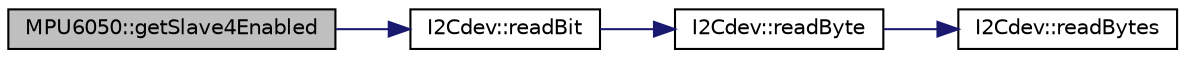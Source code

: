 digraph "MPU6050::getSlave4Enabled"
{
  edge [fontname="Helvetica",fontsize="10",labelfontname="Helvetica",labelfontsize="10"];
  node [fontname="Helvetica",fontsize="10",shape=record];
  rankdir="LR";
  Node419 [label="MPU6050::getSlave4Enabled",height=0.2,width=0.4,color="black", fillcolor="grey75", style="filled", fontcolor="black"];
  Node419 -> Node420 [color="midnightblue",fontsize="10",style="solid",fontname="Helvetica"];
  Node420 [label="I2Cdev::readBit",height=0.2,width=0.4,color="black", fillcolor="white", style="filled",URL="$class_i2_cdev.html#a9f104431c59658432e8b2f02c3e1acd6",tooltip="Read a single bit from an 8-bit device register. "];
  Node420 -> Node421 [color="midnightblue",fontsize="10",style="solid",fontname="Helvetica"];
  Node421 [label="I2Cdev::readByte",height=0.2,width=0.4,color="black", fillcolor="white", style="filled",URL="$class_i2_cdev.html#aef1db446b45660c6631fc780278ac366",tooltip="Read single byte from an 8-bit device register. "];
  Node421 -> Node422 [color="midnightblue",fontsize="10",style="solid",fontname="Helvetica"];
  Node422 [label="I2Cdev::readBytes",height=0.2,width=0.4,color="black", fillcolor="white", style="filled",URL="$class_i2_cdev.html#ae1eed9468ce4653e080bfd8481d2ac88",tooltip="Read multiple bytes from an 8-bit device register. "];
}
